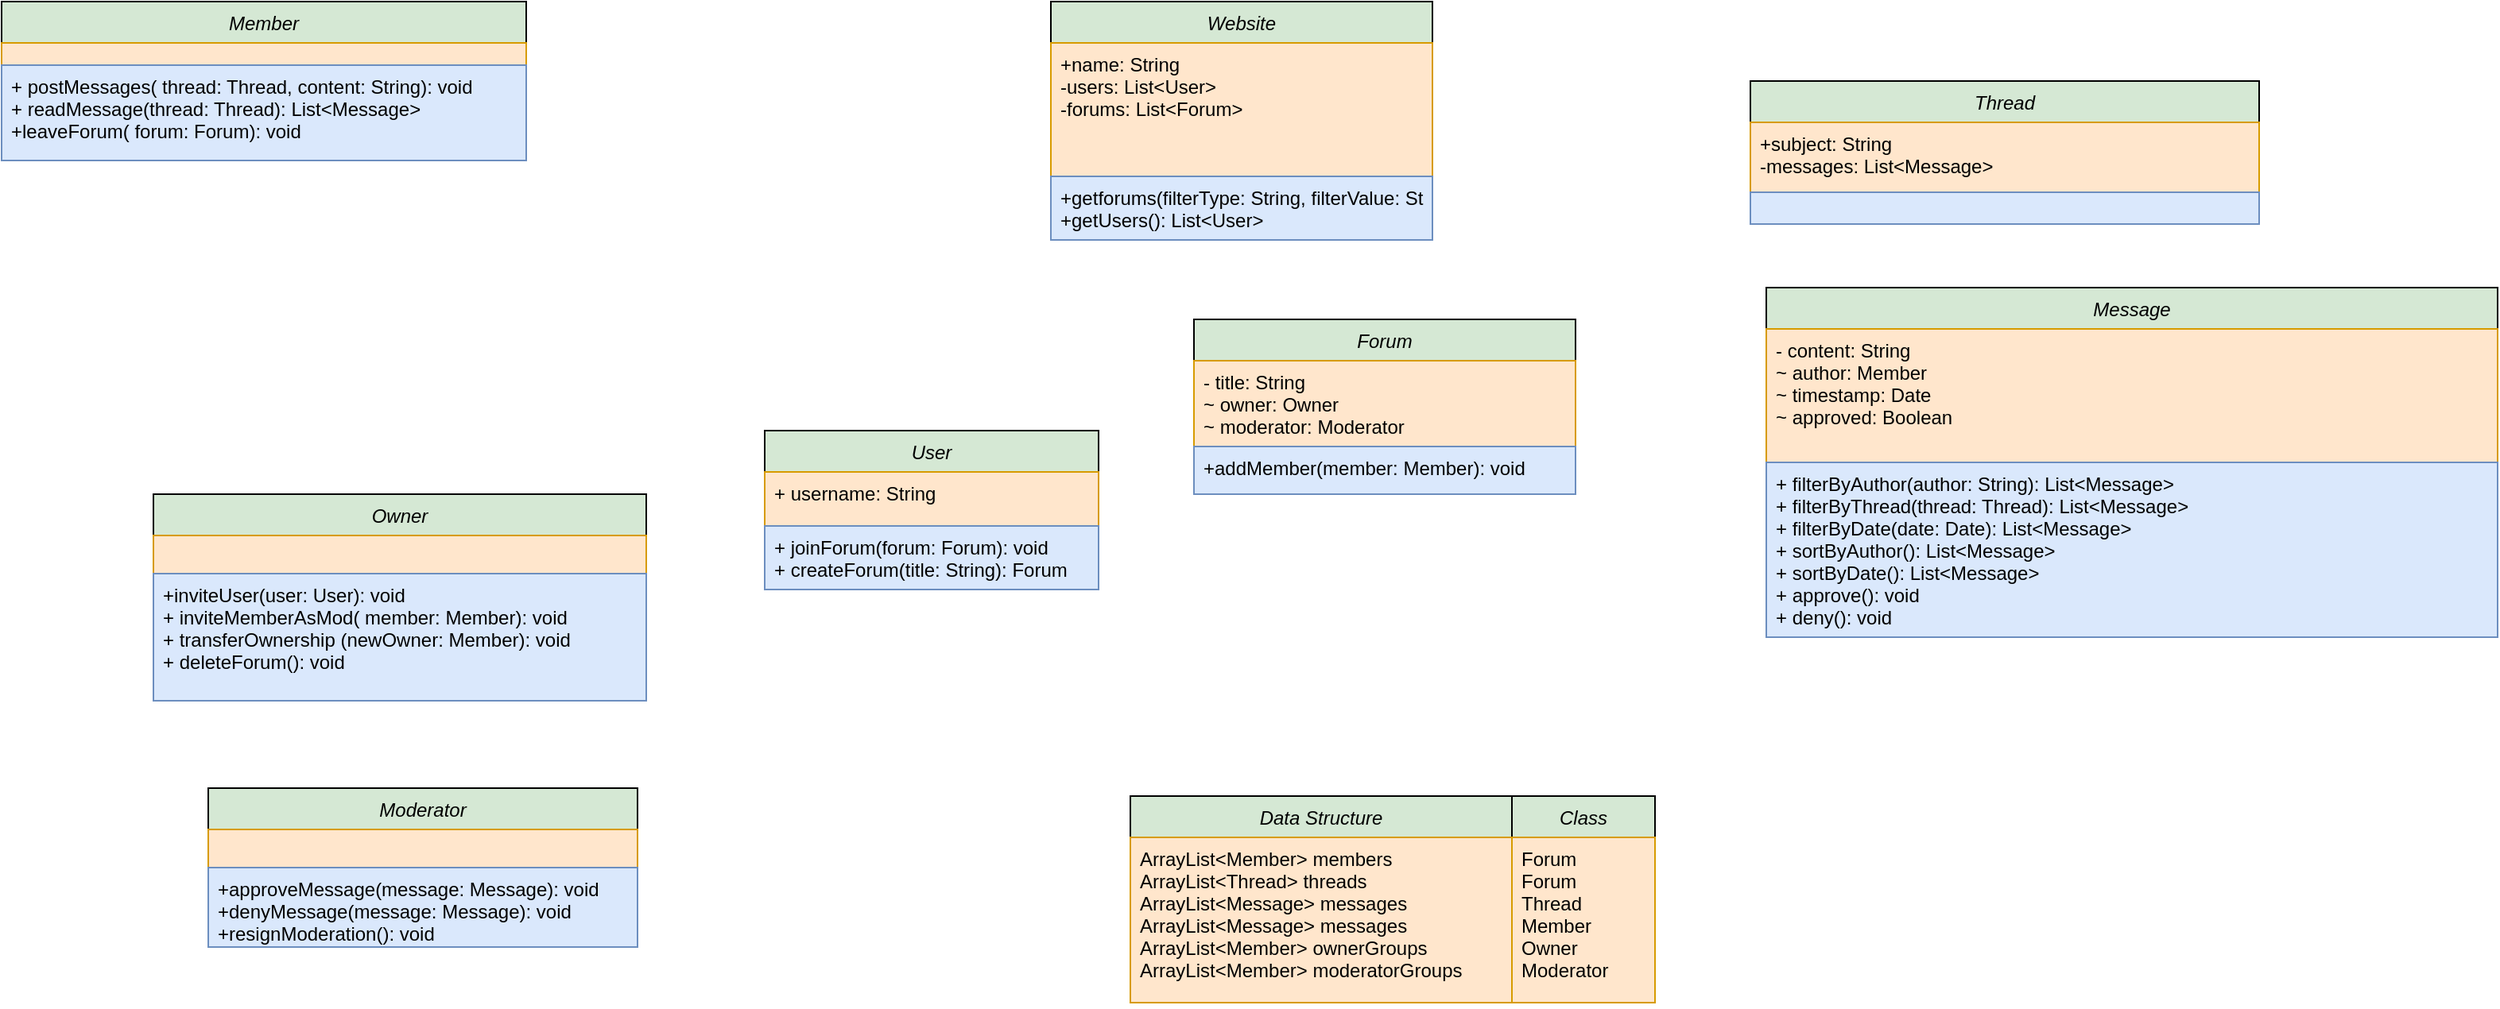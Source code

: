 <mxfile version="26.1.0">
  <diagram id="C5RBs43oDa-KdzZeNtuy" name="Page-1">
    <mxGraphModel dx="3156" dy="522" grid="1" gridSize="10" guides="1" tooltips="1" connect="1" arrows="1" fold="1" page="1" pageScale="1" pageWidth="827" pageHeight="1169" math="0" shadow="0">
      <root>
        <mxCell id="WIyWlLk6GJQsqaUBKTNV-0" />
        <mxCell id="WIyWlLk6GJQsqaUBKTNV-1" parent="WIyWlLk6GJQsqaUBKTNV-0" />
        <mxCell id="zkfFHV4jXpPFQw0GAbJ--0" value="User" style="swimlane;fontStyle=2;align=center;verticalAlign=top;childLayout=stackLayout;horizontal=1;startSize=26;horizontalStack=0;resizeParent=1;resizeLast=0;collapsible=1;marginBottom=0;rounded=0;shadow=0;strokeWidth=1;fillColor=#d5e8d4;strokeColor=default;" parent="WIyWlLk6GJQsqaUBKTNV-1" vertex="1">
          <mxGeometry x="-460" y="310" width="210" height="100" as="geometry">
            <mxRectangle x="230" y="140" width="160" height="26" as="alternateBounds" />
          </mxGeometry>
        </mxCell>
        <mxCell id="zkfFHV4jXpPFQw0GAbJ--1" value="+ username: String" style="text;align=left;verticalAlign=top;spacingLeft=4;spacingRight=4;overflow=hidden;rotatable=0;points=[[0,0.5],[1,0.5]];portConstraint=eastwest;fillColor=#ffe6cc;strokeColor=#d79b00;" parent="zkfFHV4jXpPFQw0GAbJ--0" vertex="1">
          <mxGeometry y="26" width="210" height="34" as="geometry" />
        </mxCell>
        <mxCell id="_FdYXbxEXq9eyA3slb0m-3" value="+ joinForum(forum: Forum): void&#xa;+ createForum(title: String): Forum" style="text;align=left;verticalAlign=top;spacingLeft=4;spacingRight=4;overflow=hidden;rotatable=0;points=[[0,0.5],[1,0.5]];portConstraint=eastwest;fillColor=#dae8fc;strokeColor=#6c8ebf;" parent="zkfFHV4jXpPFQw0GAbJ--0" vertex="1">
          <mxGeometry y="60" width="210" height="40" as="geometry" />
        </mxCell>
        <mxCell id="_FdYXbxEXq9eyA3slb0m-10" value="Member" style="swimlane;fontStyle=2;align=center;verticalAlign=top;childLayout=stackLayout;horizontal=1;startSize=26;horizontalStack=0;resizeParent=1;resizeLast=0;collapsible=1;marginBottom=0;rounded=0;shadow=0;strokeWidth=1;fillColor=#d5e8d4;strokeColor=default;" parent="WIyWlLk6GJQsqaUBKTNV-1" vertex="1">
          <mxGeometry x="-940" y="40" width="330" height="100" as="geometry">
            <mxRectangle x="230" y="140" width="160" height="26" as="alternateBounds" />
          </mxGeometry>
        </mxCell>
        <mxCell id="_FdYXbxEXq9eyA3slb0m-11" value="" style="text;align=left;verticalAlign=top;spacingLeft=4;spacingRight=4;overflow=hidden;rotatable=0;points=[[0,0.5],[1,0.5]];portConstraint=eastwest;fillColor=#ffe6cc;strokeColor=#d79b00;" parent="_FdYXbxEXq9eyA3slb0m-10" vertex="1">
          <mxGeometry y="26" width="330" height="14" as="geometry" />
        </mxCell>
        <mxCell id="_FdYXbxEXq9eyA3slb0m-12" value="+ postMessages( thread: Thread, content: String): void&#xa;+ readMessage(thread: Thread): List&lt;Message&gt;&#xa;+leaveForum( forum: Forum): void" style="text;align=left;verticalAlign=top;spacingLeft=4;spacingRight=4;overflow=hidden;rotatable=0;points=[[0,0.5],[1,0.5]];portConstraint=eastwest;fillColor=#dae8fc;strokeColor=#6c8ebf;" parent="_FdYXbxEXq9eyA3slb0m-10" vertex="1">
          <mxGeometry y="40" width="330" height="60" as="geometry" />
        </mxCell>
        <mxCell id="_FdYXbxEXq9eyA3slb0m-13" value="Owner" style="swimlane;fontStyle=2;align=center;verticalAlign=top;childLayout=stackLayout;horizontal=1;startSize=26;horizontalStack=0;resizeParent=1;resizeLast=0;collapsible=1;marginBottom=0;rounded=0;shadow=0;strokeWidth=1;fillColor=#d5e8d4;strokeColor=default;" parent="WIyWlLk6GJQsqaUBKTNV-1" vertex="1">
          <mxGeometry x="-844.5" y="350" width="310" height="130" as="geometry">
            <mxRectangle x="230" y="140" width="160" height="26" as="alternateBounds" />
          </mxGeometry>
        </mxCell>
        <mxCell id="_FdYXbxEXq9eyA3slb0m-14" value="" style="text;align=left;verticalAlign=top;spacingLeft=4;spacingRight=4;overflow=hidden;rotatable=0;points=[[0,0.5],[1,0.5]];portConstraint=eastwest;fillColor=#ffe6cc;strokeColor=#d79b00;" parent="_FdYXbxEXq9eyA3slb0m-13" vertex="1">
          <mxGeometry y="26" width="310" height="24" as="geometry" />
        </mxCell>
        <mxCell id="_FdYXbxEXq9eyA3slb0m-15" value="+inviteUser(user: User): void&#xa;+ inviteMemberAsMod( member: Member): void&#xa;+ transferOwnership (newOwner: Member): void&#xa;+ deleteForum(): void" style="text;align=left;verticalAlign=top;spacingLeft=4;spacingRight=4;overflow=hidden;rotatable=0;points=[[0,0.5],[1,0.5]];portConstraint=eastwest;fillColor=#dae8fc;strokeColor=#6c8ebf;" parent="_FdYXbxEXq9eyA3slb0m-13" vertex="1">
          <mxGeometry y="50" width="310" height="80" as="geometry" />
        </mxCell>
        <mxCell id="_FdYXbxEXq9eyA3slb0m-17" value="Forum" style="swimlane;fontStyle=2;align=center;verticalAlign=top;childLayout=stackLayout;horizontal=1;startSize=26;horizontalStack=0;resizeParent=1;resizeLast=0;collapsible=1;marginBottom=0;rounded=0;shadow=0;strokeWidth=1;fillColor=#d5e8d4;strokeColor=default;" parent="WIyWlLk6GJQsqaUBKTNV-1" vertex="1">
          <mxGeometry x="-190" y="240" width="240" height="110" as="geometry">
            <mxRectangle x="230" y="140" width="160" height="26" as="alternateBounds" />
          </mxGeometry>
        </mxCell>
        <mxCell id="_FdYXbxEXq9eyA3slb0m-18" value="- title: String&#xa;~ owner: Owner&#xa;~ moderator: Moderator" style="text;align=left;verticalAlign=top;spacingLeft=4;spacingRight=4;overflow=hidden;rotatable=0;points=[[0,0.5],[1,0.5]];portConstraint=eastwest;fillColor=#ffe6cc;strokeColor=#d79b00;" parent="_FdYXbxEXq9eyA3slb0m-17" vertex="1">
          <mxGeometry y="26" width="240" height="54" as="geometry" />
        </mxCell>
        <mxCell id="_FdYXbxEXq9eyA3slb0m-19" value="+addMember(member: Member): void&#xa;" style="text;align=left;verticalAlign=top;spacingLeft=4;spacingRight=4;overflow=hidden;rotatable=0;points=[[0,0.5],[1,0.5]];portConstraint=eastwest;fillColor=#dae8fc;strokeColor=#6c8ebf;" parent="_FdYXbxEXq9eyA3slb0m-17" vertex="1">
          <mxGeometry y="80" width="240" height="30" as="geometry" />
        </mxCell>
        <mxCell id="_FdYXbxEXq9eyA3slb0m-20" value="Thread" style="swimlane;fontStyle=2;align=center;verticalAlign=top;childLayout=stackLayout;horizontal=1;startSize=26;horizontalStack=0;resizeParent=1;resizeLast=0;collapsible=1;marginBottom=0;rounded=0;shadow=0;strokeWidth=1;fillColor=#d5e8d4;strokeColor=default;" parent="WIyWlLk6GJQsqaUBKTNV-1" vertex="1">
          <mxGeometry x="160" y="90" width="320" height="90" as="geometry">
            <mxRectangle x="230" y="140" width="160" height="26" as="alternateBounds" />
          </mxGeometry>
        </mxCell>
        <mxCell id="_FdYXbxEXq9eyA3slb0m-21" value="+subject: String&#xa;-messages: List&lt;Message&gt;" style="text;align=left;verticalAlign=top;spacingLeft=4;spacingRight=4;overflow=hidden;rotatable=0;points=[[0,0.5],[1,0.5]];portConstraint=eastwest;fillColor=#ffe6cc;strokeColor=#d79b00;" parent="_FdYXbxEXq9eyA3slb0m-20" vertex="1">
          <mxGeometry y="26" width="320" height="44" as="geometry" />
        </mxCell>
        <mxCell id="_FdYXbxEXq9eyA3slb0m-22" value="" style="text;align=left;verticalAlign=top;spacingLeft=4;spacingRight=4;overflow=hidden;rotatable=0;points=[[0,0.5],[1,0.5]];portConstraint=eastwest;fillColor=#dae8fc;strokeColor=#6c8ebf;" parent="_FdYXbxEXq9eyA3slb0m-20" vertex="1">
          <mxGeometry y="70" width="320" height="20" as="geometry" />
        </mxCell>
        <mxCell id="_FdYXbxEXq9eyA3slb0m-23" value="Message" style="swimlane;fontStyle=2;align=center;verticalAlign=top;childLayout=stackLayout;horizontal=1;startSize=26;horizontalStack=0;resizeParent=1;resizeLast=0;collapsible=1;marginBottom=0;rounded=0;shadow=0;strokeWidth=1;fillColor=#d5e8d4;strokeColor=default;" parent="WIyWlLk6GJQsqaUBKTNV-1" vertex="1">
          <mxGeometry x="170" y="220" width="460" height="220" as="geometry">
            <mxRectangle x="230" y="140" width="160" height="26" as="alternateBounds" />
          </mxGeometry>
        </mxCell>
        <mxCell id="_FdYXbxEXq9eyA3slb0m-24" value="- content: String&#xa;~ author: Member&#xa;~ timestamp: Date&#xa;~ approved: Boolean" style="text;align=left;verticalAlign=top;spacingLeft=4;spacingRight=4;overflow=hidden;rotatable=0;points=[[0,0.5],[1,0.5]];portConstraint=eastwest;fillColor=#ffe6cc;strokeColor=#d79b00;" parent="_FdYXbxEXq9eyA3slb0m-23" vertex="1">
          <mxGeometry y="26" width="460" height="84" as="geometry" />
        </mxCell>
        <mxCell id="_FdYXbxEXq9eyA3slb0m-25" value="+ filterByAuthor(author: String): List&lt;Message&gt;&#xa;+ filterByThread(thread: Thread): List&lt;Message&gt;&#xa;+ filterByDate(date: Date): List&lt;Message&gt;&#xa;+ sortByAuthor(): List&lt;Message&gt;&#xa;+ sortByDate(): List&lt;Message&gt;&#xa;+ approve(): void&#xa;+ deny(): void" style="text;align=left;verticalAlign=top;spacingLeft=4;spacingRight=4;overflow=hidden;rotatable=0;points=[[0,0.5],[1,0.5]];portConstraint=eastwest;fillColor=#dae8fc;strokeColor=#6c8ebf;" parent="_FdYXbxEXq9eyA3slb0m-23" vertex="1">
          <mxGeometry y="110" width="460" height="110" as="geometry" />
        </mxCell>
        <mxCell id="eetw4AxvQK2jPU-LqSWC-2" style="edgeStyle=orthogonalEdgeStyle;rounded=0;orthogonalLoop=1;jettySize=auto;html=1;exitX=1;exitY=0.5;exitDx=0;exitDy=0;entryX=0.017;entryY=0.034;entryDx=0;entryDy=0;entryPerimeter=0;strokeColor=none;" parent="WIyWlLk6GJQsqaUBKTNV-1" source="_FdYXbxEXq9eyA3slb0m-17" target="_FdYXbxEXq9eyA3slb0m-3" edge="1">
          <mxGeometry relative="1" as="geometry" />
        </mxCell>
        <mxCell id="eetw4AxvQK2jPU-LqSWC-7" value="Moderator" style="swimlane;fontStyle=2;align=center;verticalAlign=top;childLayout=stackLayout;horizontal=1;startSize=26;horizontalStack=0;resizeParent=1;resizeLast=0;collapsible=1;marginBottom=0;rounded=0;shadow=0;strokeWidth=1;fillColor=#d5e8d4;strokeColor=default;" parent="WIyWlLk6GJQsqaUBKTNV-1" vertex="1">
          <mxGeometry x="-810" y="535" width="270" height="100" as="geometry">
            <mxRectangle x="230" y="140" width="160" height="26" as="alternateBounds" />
          </mxGeometry>
        </mxCell>
        <mxCell id="eetw4AxvQK2jPU-LqSWC-8" value="" style="text;align=left;verticalAlign=top;spacingLeft=4;spacingRight=4;overflow=hidden;rotatable=0;points=[[0,0.5],[1,0.5]];portConstraint=eastwest;fillColor=#ffe6cc;strokeColor=#d79b00;" parent="eetw4AxvQK2jPU-LqSWC-7" vertex="1">
          <mxGeometry y="26" width="270" height="24" as="geometry" />
        </mxCell>
        <mxCell id="eetw4AxvQK2jPU-LqSWC-9" value="+approveMessage(message: Message): void&#xa;+denyMessage(message: Message): void&#xa;+resignModeration(): void" style="text;align=left;verticalAlign=top;spacingLeft=4;spacingRight=4;overflow=hidden;rotatable=0;points=[[0,0.5],[1,0.5]];portConstraint=eastwest;fillColor=#dae8fc;strokeColor=#6c8ebf;" parent="eetw4AxvQK2jPU-LqSWC-7" vertex="1">
          <mxGeometry y="50" width="270" height="50" as="geometry" />
        </mxCell>
        <mxCell id="eetw4AxvQK2jPU-LqSWC-16" value="Website" style="swimlane;fontStyle=2;align=center;verticalAlign=top;childLayout=stackLayout;horizontal=1;startSize=26;horizontalStack=0;resizeParent=1;resizeLast=0;collapsible=1;marginBottom=0;rounded=0;shadow=0;strokeWidth=1;fillColor=#d5e8d4;strokeColor=default;" parent="WIyWlLk6GJQsqaUBKTNV-1" vertex="1">
          <mxGeometry x="-280" y="40" width="240" height="150" as="geometry">
            <mxRectangle x="230" y="140" width="160" height="26" as="alternateBounds" />
          </mxGeometry>
        </mxCell>
        <mxCell id="eetw4AxvQK2jPU-LqSWC-17" value="+name: String&#xa;-users: List&lt;User&gt;&#xa;-forums: List&lt;Forum&gt;" style="text;align=left;verticalAlign=top;spacingLeft=4;spacingRight=4;overflow=hidden;rotatable=0;points=[[0,0.5],[1,0.5]];portConstraint=eastwest;fillColor=#ffe6cc;strokeColor=#d79b00;" parent="eetw4AxvQK2jPU-LqSWC-16" vertex="1">
          <mxGeometry y="26" width="240" height="84" as="geometry" />
        </mxCell>
        <mxCell id="eetw4AxvQK2jPU-LqSWC-18" value="+getforums(filterType: String, filterValue: String): List&lt;Message&gt;&#xa;+getUsers(): List&lt;User&gt;" style="text;align=left;verticalAlign=top;spacingLeft=4;spacingRight=4;overflow=hidden;rotatable=0;points=[[0,0.5],[1,0.5]];portConstraint=eastwest;fillColor=#dae8fc;strokeColor=#6c8ebf;" parent="eetw4AxvQK2jPU-LqSWC-16" vertex="1">
          <mxGeometry y="110" width="240" height="40" as="geometry" />
        </mxCell>
        <mxCell id="LwHFmRz-ipicCK1tgc7y-1" value="Data Structure" style="swimlane;fontStyle=2;align=center;verticalAlign=top;childLayout=stackLayout;horizontal=1;startSize=26;horizontalStack=0;resizeParent=1;resizeLast=0;collapsible=1;marginBottom=0;rounded=0;shadow=0;strokeWidth=1;fillColor=#d5e8d4;strokeColor=default;" vertex="1" parent="WIyWlLk6GJQsqaUBKTNV-1">
          <mxGeometry x="-230" y="540" width="240" height="130" as="geometry">
            <mxRectangle x="230" y="140" width="160" height="26" as="alternateBounds" />
          </mxGeometry>
        </mxCell>
        <mxCell id="LwHFmRz-ipicCK1tgc7y-2" value="ArrayList&lt;Member&gt; members&#x9;&#xa;ArrayList&lt;Thread&gt; threads&#x9;&#xa;ArrayList&lt;Message&gt; messages&#x9;&#xa;ArrayList&lt;Message&gt; messages&#xa;ArrayList&lt;Member&gt; ownerGroups &#xa;ArrayList&lt;Member&gt; moderatorGroups" style="text;align=left;verticalAlign=top;spacingLeft=4;spacingRight=4;overflow=hidden;rotatable=0;points=[[0,0.5],[1,0.5]];portConstraint=eastwest;fillColor=#ffe6cc;strokeColor=#d79b00;" vertex="1" parent="LwHFmRz-ipicCK1tgc7y-1">
          <mxGeometry y="26" width="240" height="104" as="geometry" />
        </mxCell>
        <mxCell id="LwHFmRz-ipicCK1tgc7y-4" value="Class" style="swimlane;fontStyle=2;align=center;verticalAlign=top;childLayout=stackLayout;horizontal=1;startSize=26;horizontalStack=0;resizeParent=1;resizeLast=0;collapsible=1;marginBottom=0;rounded=0;shadow=0;strokeWidth=1;fillColor=#d5e8d4;strokeColor=default;" vertex="1" parent="WIyWlLk6GJQsqaUBKTNV-1">
          <mxGeometry x="10" y="540" width="90" height="130" as="geometry">
            <mxRectangle x="230" y="140" width="160" height="26" as="alternateBounds" />
          </mxGeometry>
        </mxCell>
        <mxCell id="LwHFmRz-ipicCK1tgc7y-5" value="Forum&#xa;Forum&#xa;Thread&#xa;Member&#xa;Owner&#xa;Moderator" style="text;align=left;verticalAlign=top;spacingLeft=4;spacingRight=4;overflow=hidden;rotatable=0;points=[[0,0.5],[1,0.5]];portConstraint=eastwest;fillColor=#ffe6cc;strokeColor=#d79b00;" vertex="1" parent="LwHFmRz-ipicCK1tgc7y-4">
          <mxGeometry y="26" width="90" height="104" as="geometry" />
        </mxCell>
      </root>
    </mxGraphModel>
  </diagram>
</mxfile>
